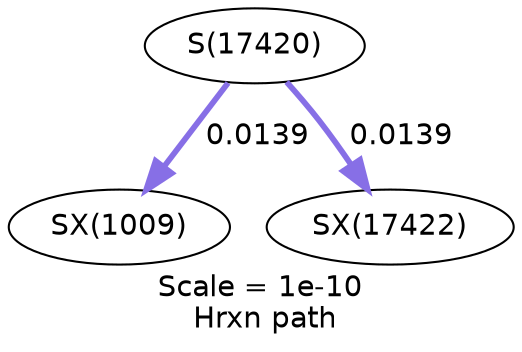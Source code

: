 digraph reaction_paths {
center=1;
s26 -> s126[fontname="Helvetica", style="setlinewidth(2.77)", arrowsize=1.39, color="0.7, 0.514, 0.9"
, label=" 0.0139"];
s26 -> s190[fontname="Helvetica", style="setlinewidth(2.77)", arrowsize=1.39, color="0.7, 0.514, 0.9"
, label=" 0.0139"];
s26 [ fontname="Helvetica", label="S(17420)"];
s126 [ fontname="Helvetica", label="SX(1009)"];
s190 [ fontname="Helvetica", label="SX(17422)"];
 label = "Scale = 1e-10\l Hrxn path";
 fontname = "Helvetica";
}
